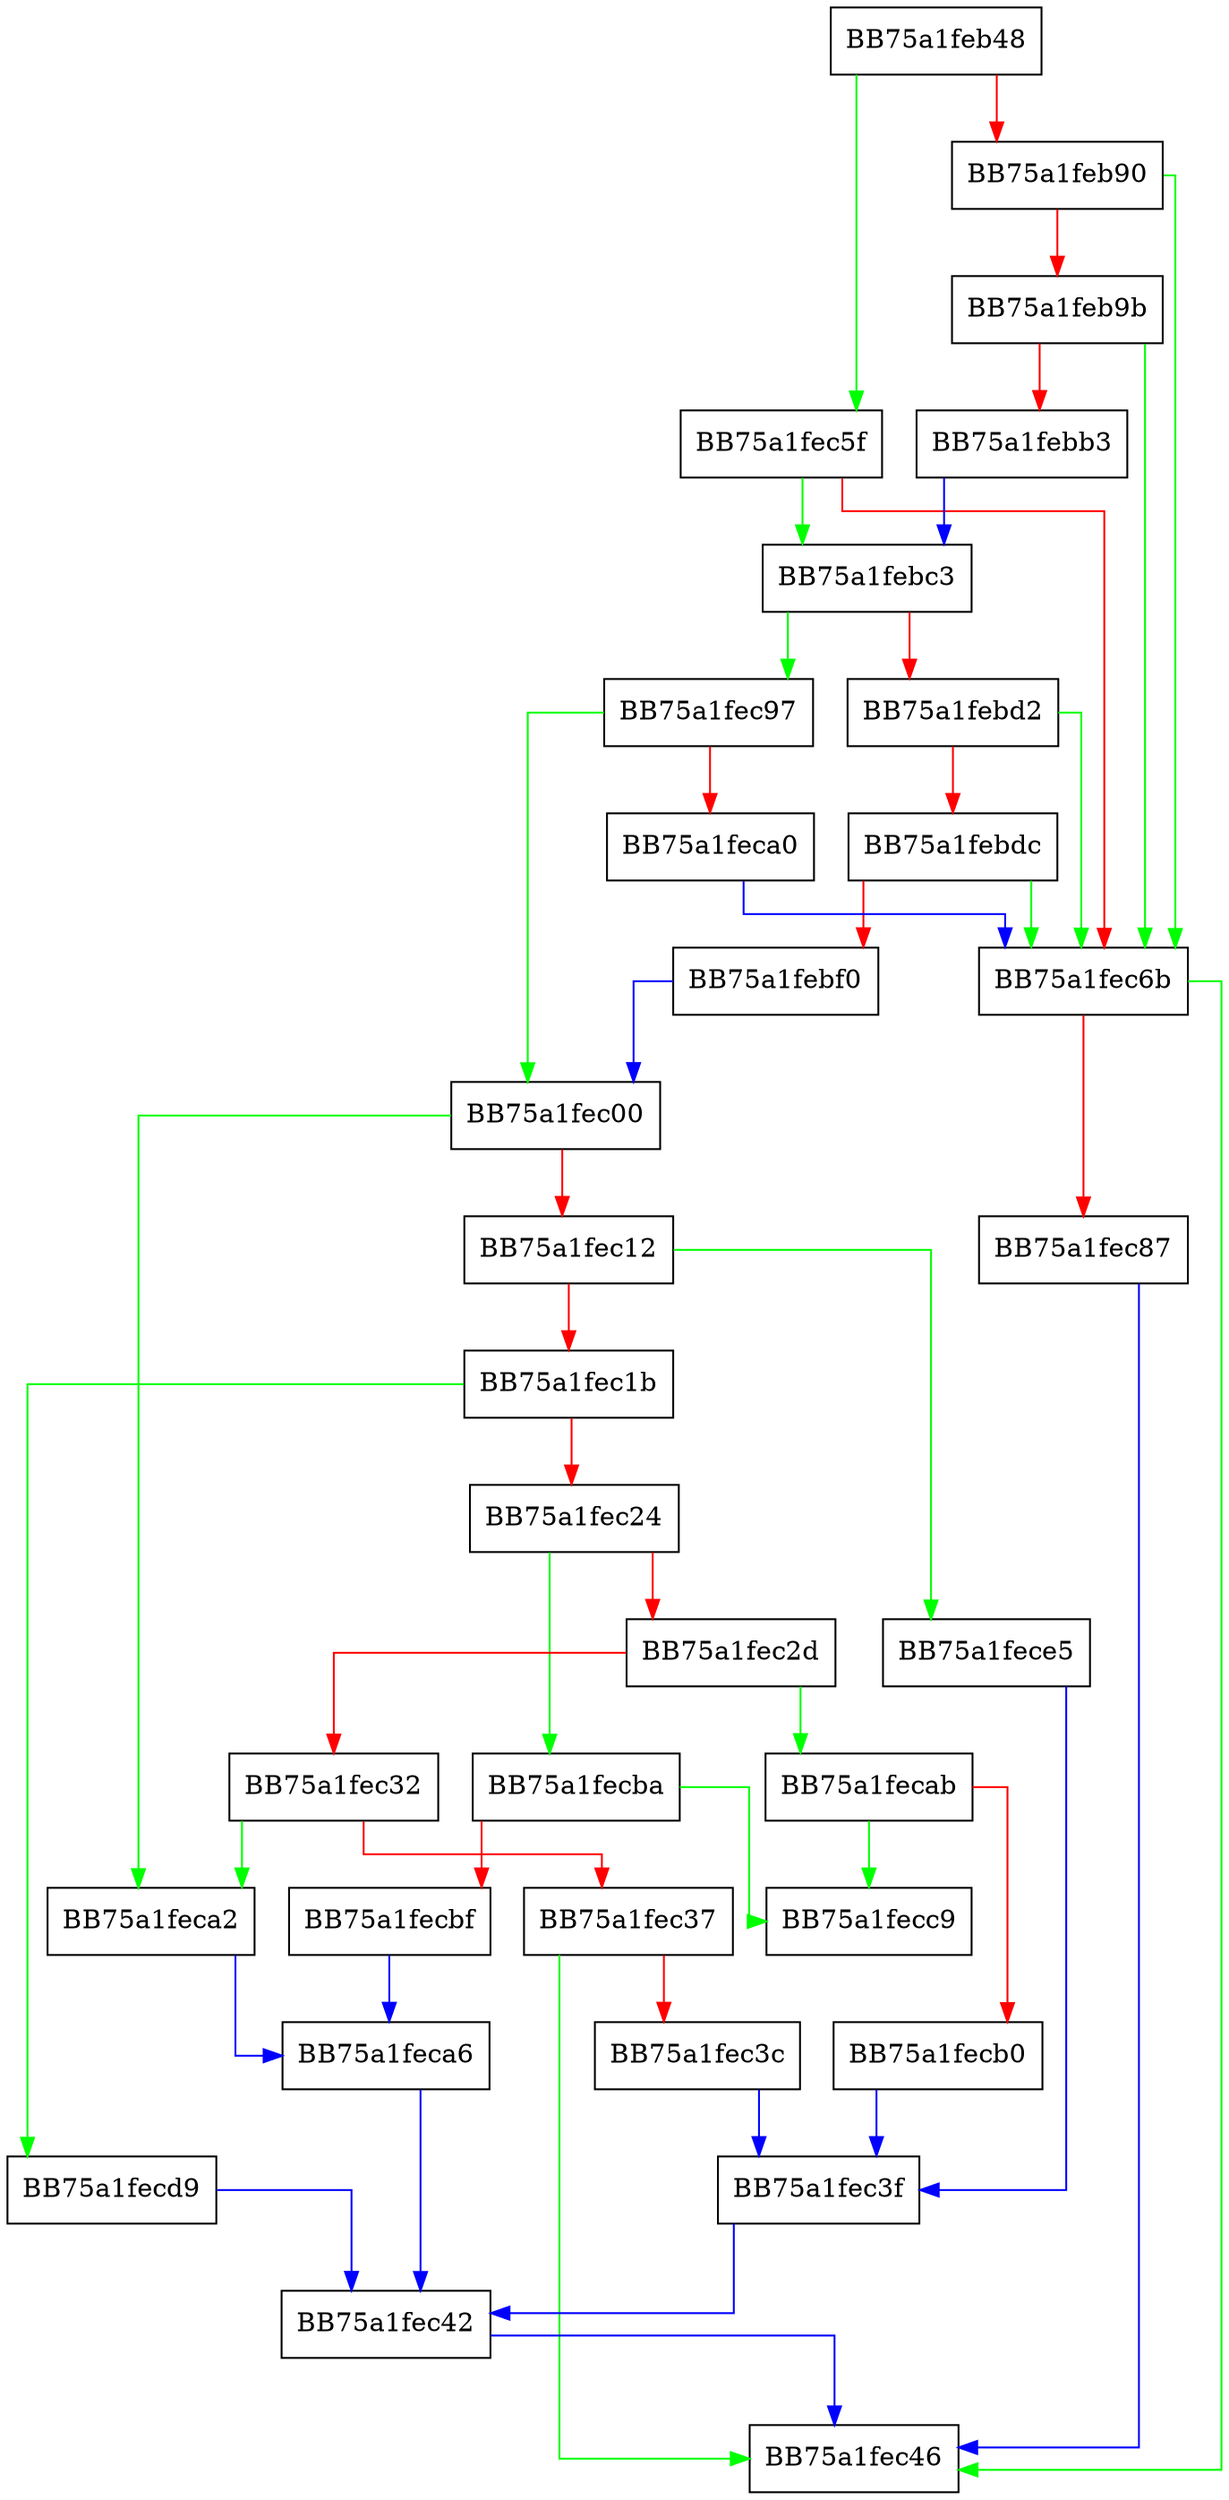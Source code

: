 digraph Arith {
  node [shape="box"];
  graph [splines=ortho];
  BB75a1feb48 -> BB75a1fec5f [color="green"];
  BB75a1feb48 -> BB75a1feb90 [color="red"];
  BB75a1feb90 -> BB75a1fec6b [color="green"];
  BB75a1feb90 -> BB75a1feb9b [color="red"];
  BB75a1feb9b -> BB75a1fec6b [color="green"];
  BB75a1feb9b -> BB75a1febb3 [color="red"];
  BB75a1febb3 -> BB75a1febc3 [color="blue"];
  BB75a1febc3 -> BB75a1fec97 [color="green"];
  BB75a1febc3 -> BB75a1febd2 [color="red"];
  BB75a1febd2 -> BB75a1fec6b [color="green"];
  BB75a1febd2 -> BB75a1febdc [color="red"];
  BB75a1febdc -> BB75a1fec6b [color="green"];
  BB75a1febdc -> BB75a1febf0 [color="red"];
  BB75a1febf0 -> BB75a1fec00 [color="blue"];
  BB75a1fec00 -> BB75a1feca2 [color="green"];
  BB75a1fec00 -> BB75a1fec12 [color="red"];
  BB75a1fec12 -> BB75a1fece5 [color="green"];
  BB75a1fec12 -> BB75a1fec1b [color="red"];
  BB75a1fec1b -> BB75a1fecd9 [color="green"];
  BB75a1fec1b -> BB75a1fec24 [color="red"];
  BB75a1fec24 -> BB75a1fecba [color="green"];
  BB75a1fec24 -> BB75a1fec2d [color="red"];
  BB75a1fec2d -> BB75a1fecab [color="green"];
  BB75a1fec2d -> BB75a1fec32 [color="red"];
  BB75a1fec32 -> BB75a1feca2 [color="green"];
  BB75a1fec32 -> BB75a1fec37 [color="red"];
  BB75a1fec37 -> BB75a1fec46 [color="green"];
  BB75a1fec37 -> BB75a1fec3c [color="red"];
  BB75a1fec3c -> BB75a1fec3f [color="blue"];
  BB75a1fec3f -> BB75a1fec42 [color="blue"];
  BB75a1fec42 -> BB75a1fec46 [color="blue"];
  BB75a1fec5f -> BB75a1febc3 [color="green"];
  BB75a1fec5f -> BB75a1fec6b [color="red"];
  BB75a1fec6b -> BB75a1fec46 [color="green"];
  BB75a1fec6b -> BB75a1fec87 [color="red"];
  BB75a1fec87 -> BB75a1fec46 [color="blue"];
  BB75a1fec97 -> BB75a1fec00 [color="green"];
  BB75a1fec97 -> BB75a1feca0 [color="red"];
  BB75a1feca0 -> BB75a1fec6b [color="blue"];
  BB75a1feca2 -> BB75a1feca6 [color="blue"];
  BB75a1feca6 -> BB75a1fec42 [color="blue"];
  BB75a1fecab -> BB75a1fecc9 [color="green"];
  BB75a1fecab -> BB75a1fecb0 [color="red"];
  BB75a1fecb0 -> BB75a1fec3f [color="blue"];
  BB75a1fecba -> BB75a1fecc9 [color="green"];
  BB75a1fecba -> BB75a1fecbf [color="red"];
  BB75a1fecbf -> BB75a1feca6 [color="blue"];
  BB75a1fecd9 -> BB75a1fec42 [color="blue"];
  BB75a1fece5 -> BB75a1fec3f [color="blue"];
}